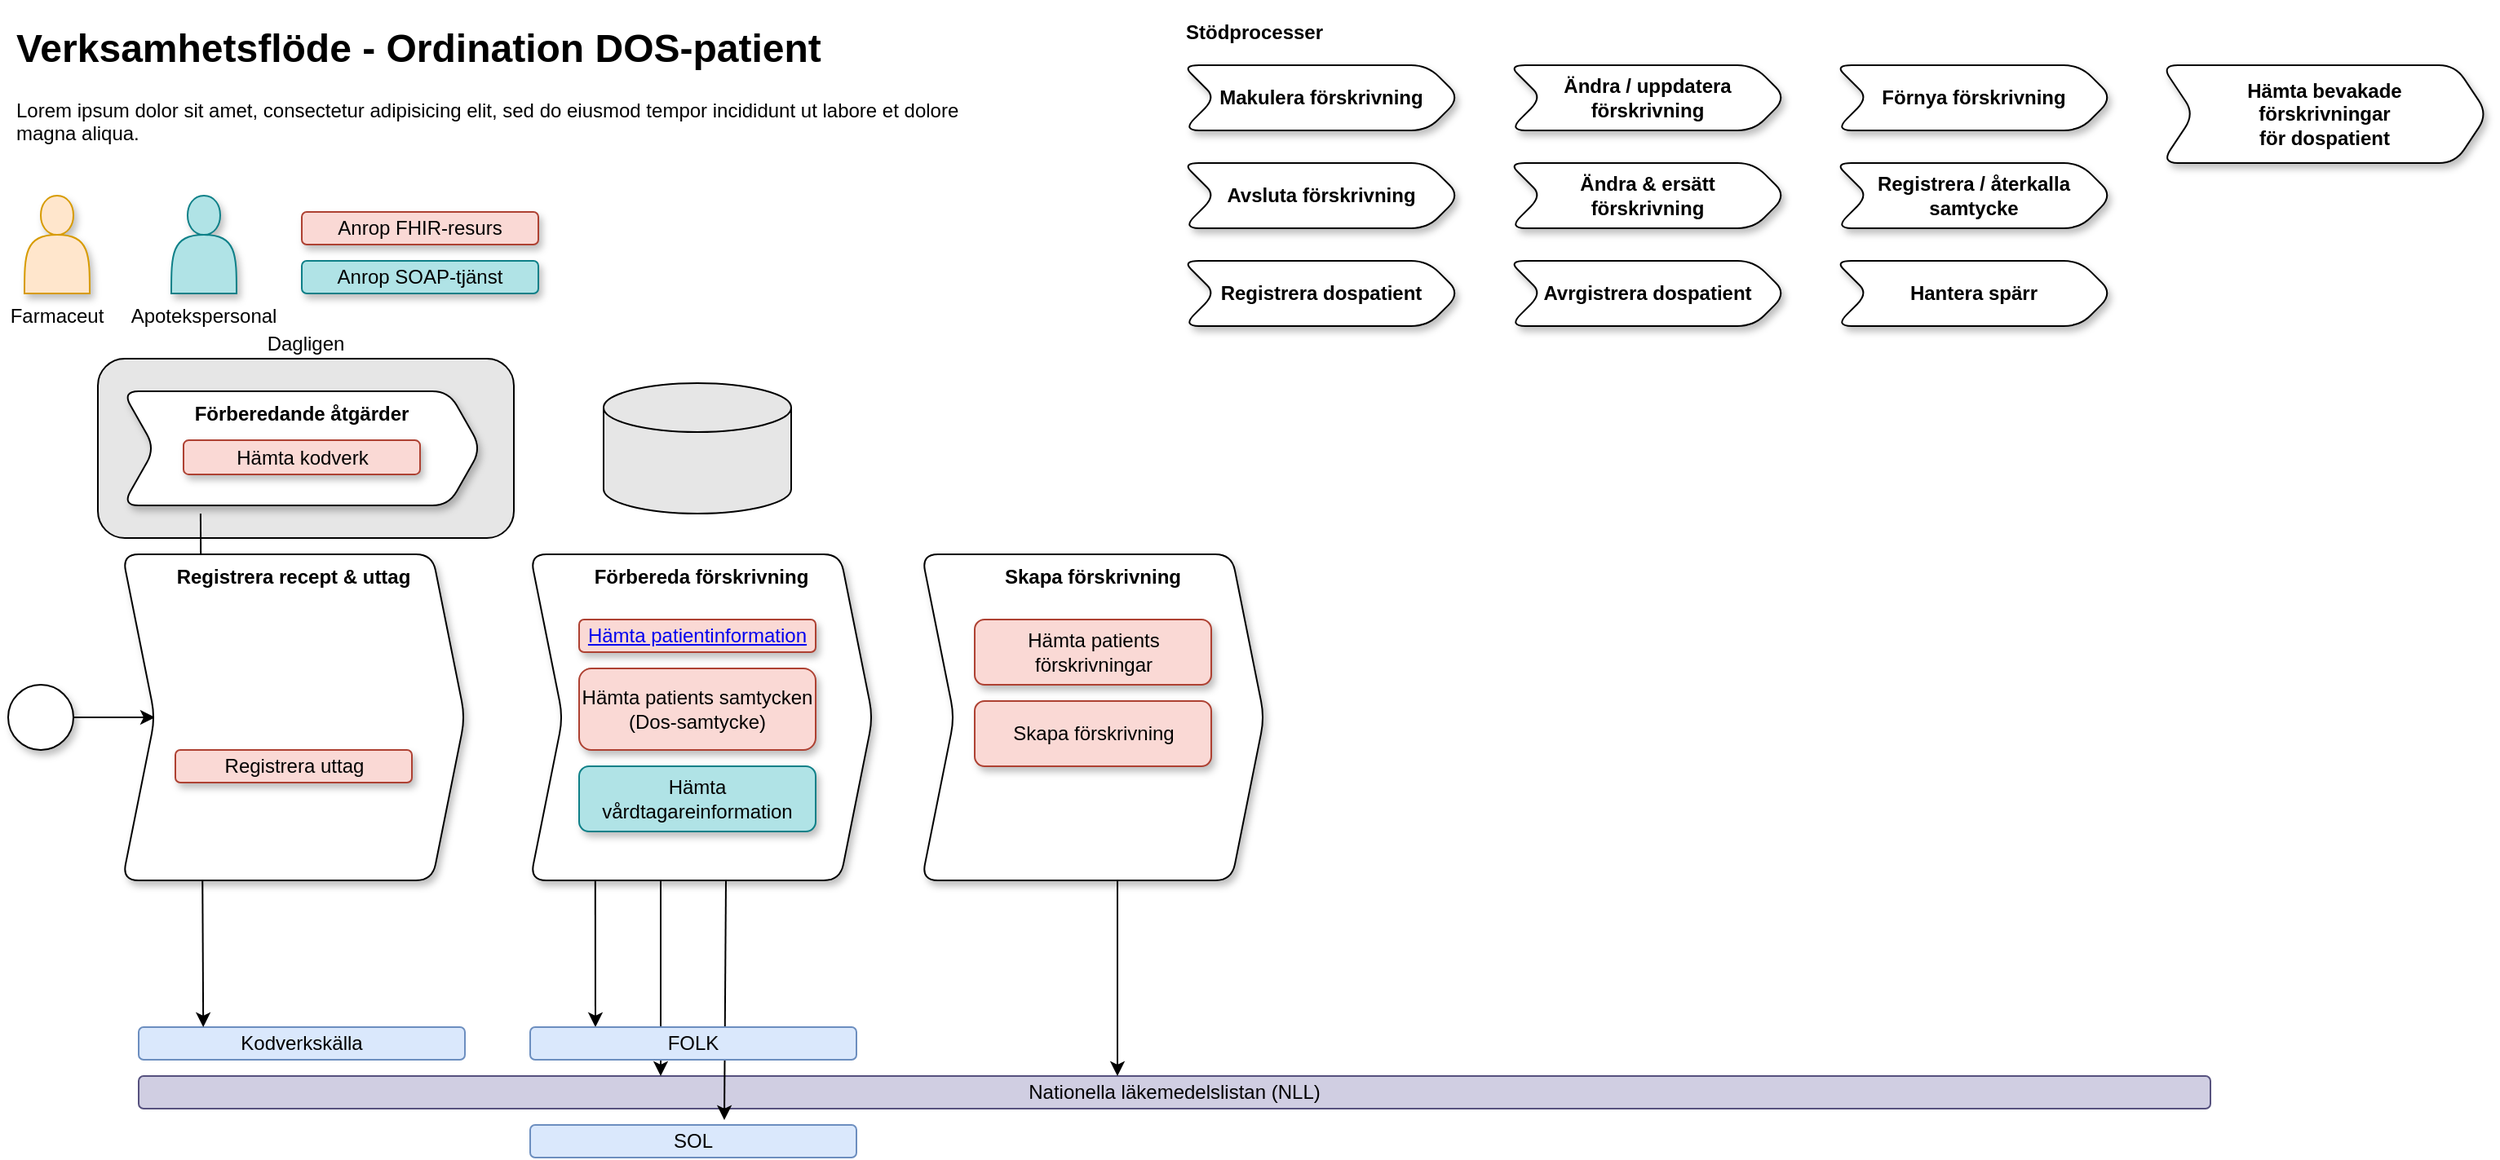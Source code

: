 <mxfile version="13.8.5" type="github">
  <diagram id="GABBl2dpVVqAl6sFdLsY" name="Page-1">
    <mxGraphModel dx="1865" dy="1918" grid="1" gridSize="10" guides="1" tooltips="1" connect="1" arrows="1" fold="1" page="1" pageScale="1" pageWidth="850" pageHeight="1100" math="0" shadow="0">
      <root>
        <mxCell id="0" />
        <mxCell id="1" parent="0" />
        <mxCell id="sEFjxK3mFK4mutGB9BbR-26" value="Skapa förskrivning" style="shape=step;perimeter=stepPerimeter;whiteSpace=wrap;html=1;fixedSize=1;rounded=1;shadow=1;fontStyle=1;horizontal=1;verticalAlign=top;" vertex="1" parent="1">
          <mxGeometry x="560" y="-760" width="210" height="200" as="geometry" />
        </mxCell>
        <mxCell id="sEFjxK3mFK4mutGB9BbR-44" value="&lt;div align=&quot;left&quot;&gt;Dagligen&lt;/div&gt;" style="rounded=1;whiteSpace=wrap;html=1;align=center;labelPosition=center;verticalLabelPosition=top;verticalAlign=bottom;fillColor=#E6E6E6;" vertex="1" parent="1">
          <mxGeometry x="55" y="-880" width="255" height="110" as="geometry" />
        </mxCell>
        <mxCell id="sEFjxK3mFK4mutGB9BbR-40" value="Förberedande åtgärder" style="shape=step;perimeter=stepPerimeter;whiteSpace=wrap;html=1;fixedSize=1;rounded=1;shadow=1;fontStyle=1;horizontal=1;verticalAlign=top;" vertex="1" parent="1">
          <mxGeometry x="70" y="-860" width="220" height="70" as="geometry" />
        </mxCell>
        <mxCell id="sEFjxK3mFK4mutGB9BbR-3" value="" style="endArrow=classic;html=1;strokeColor=#000000;fontSize=12;align=center;entryX=0;entryY=0.5;entryDx=0;entryDy=0;exitX=1;exitY=0.5;exitDx=0;exitDy=0;" edge="1" parent="1">
          <mxGeometry width="50" height="50" relative="1" as="geometry">
            <mxPoint x="40" y="-660" as="sourcePoint" />
            <mxPoint x="90" y="-660" as="targetPoint" />
          </mxGeometry>
        </mxCell>
        <mxCell id="sEFjxK3mFK4mutGB9BbR-5" value="&lt;h1&gt;Verksamhetsflöde - Ordination DOS-patient&lt;br&gt;&lt;/h1&gt;&lt;p&gt;Lorem ipsum dolor sit amet, consectetur adipisicing elit, sed do eiusmod tempor incididunt ut labore et dolore magna aliqua.&lt;/p&gt;" style="text;html=1;strokeColor=none;fillColor=none;spacing=5;spacingTop=-20;whiteSpace=wrap;overflow=hidden;rounded=0;shadow=1;fontSize=12;" vertex="1" parent="1">
          <mxGeometry y="-1090" width="600" height="120" as="geometry" />
        </mxCell>
        <mxCell id="sEFjxK3mFK4mutGB9BbR-6" value="Anrop SOAP-tjänst" style="rounded=1;whiteSpace=wrap;html=1;shadow=1;fontSize=12;fillColor=#b0e3e6;strokeColor=#0e8088;" vertex="1" parent="1">
          <mxGeometry x="180" y="-940" width="145" height="20" as="geometry" />
        </mxCell>
        <mxCell id="sEFjxK3mFK4mutGB9BbR-7" value="Anrop FHIR-resurs" style="rounded=1;whiteSpace=wrap;html=1;shadow=1;fontSize=12;fillColor=#fad9d5;strokeColor=#ae4132;" vertex="1" parent="1">
          <mxGeometry x="180" y="-970" width="145" height="20" as="geometry" />
        </mxCell>
        <mxCell id="sEFjxK3mFK4mutGB9BbR-8" value="Apotekspersonal" style="shape=actor;whiteSpace=wrap;html=1;rounded=1;shadow=1;labelPosition=center;verticalLabelPosition=bottom;align=center;verticalAlign=top;fillColor=#b0e3e6;strokeColor=#0e8088;" vertex="1" parent="1">
          <mxGeometry x="100" y="-980" width="40" height="60" as="geometry" />
        </mxCell>
        <mxCell id="sEFjxK3mFK4mutGB9BbR-9" value="Farmaceut" style="shape=actor;whiteSpace=wrap;html=1;rounded=1;shadow=1;labelPosition=center;verticalLabelPosition=bottom;align=center;verticalAlign=top;fillColor=#ffe6cc;strokeColor=#d79b00;" vertex="1" parent="1">
          <mxGeometry x="10" y="-980" width="40" height="60" as="geometry" />
        </mxCell>
        <mxCell id="sEFjxK3mFK4mutGB9BbR-10" value="&lt;b&gt;Stödprocesser&lt;/b&gt;" style="text;html=1;strokeColor=none;fillColor=none;align=left;verticalAlign=middle;whiteSpace=wrap;rounded=0;shadow=1;fontSize=12;" vertex="1" parent="1">
          <mxGeometry x="720" y="-1090" width="219" height="20" as="geometry" />
        </mxCell>
        <mxCell id="sEFjxK3mFK4mutGB9BbR-11" value="Ändra / uppdatera förskrivning" style="shape=step;perimeter=stepPerimeter;whiteSpace=wrap;html=1;fixedSize=1;rounded=1;shadow=1;fontStyle=1" vertex="1" parent="1">
          <mxGeometry x="920" y="-1060" width="170" height="40" as="geometry" />
        </mxCell>
        <mxCell id="sEFjxK3mFK4mutGB9BbR-13" value="" style="ellipse;whiteSpace=wrap;html=1;aspect=fixed;rounded=1;shadow=1;fontSize=12;" vertex="1" parent="1">
          <mxGeometry y="-680" width="40" height="40" as="geometry" />
        </mxCell>
        <UserObject label="Kodverkskälla" tooltip="Folkbokförda personer (FOLK)" id="sEFjxK3mFK4mutGB9BbR-14">
          <mxCell style="whiteSpace=wrap;html=1;fillColor=#dae8fc;strokeColor=#6c8ebf;rounded=1;" vertex="1" parent="1">
            <mxGeometry x="80" y="-470" width="200" height="20" as="geometry" />
          </mxCell>
        </UserObject>
        <mxCell id="sEFjxK3mFK4mutGB9BbR-15" value="Nationella läkemedelslistan (NLL)" style="whiteSpace=wrap;html=1;fillColor=#d0cee2;strokeColor=#56517e;rounded=1;" vertex="1" parent="1">
          <mxGeometry x="80" y="-440" width="1270" height="20" as="geometry" />
        </mxCell>
        <mxCell id="sEFjxK3mFK4mutGB9BbR-17" value="Förbereda förskrivning" style="shape=step;perimeter=stepPerimeter;whiteSpace=wrap;html=1;fixedSize=1;rounded=1;shadow=1;fontStyle=1;horizontal=1;verticalAlign=top;" vertex="1" parent="1">
          <mxGeometry x="320" y="-760" width="210" height="200" as="geometry" />
        </mxCell>
        <mxCell id="sEFjxK3mFK4mutGB9BbR-18" value="&lt;a href=&quot;null&quot;&gt;Hämta patientinformation&lt;/a&gt;" style="rounded=1;whiteSpace=wrap;html=1;shadow=1;fontSize=12;fillColor=#fad9d5;strokeColor=#ae4132;" vertex="1" parent="1">
          <mxGeometry x="350" y="-720" width="145" height="20" as="geometry" />
        </mxCell>
        <mxCell id="sEFjxK3mFK4mutGB9BbR-19" value="Hämta patients samtycken (Dos-samtycke)" style="rounded=1;whiteSpace=wrap;html=1;shadow=1;fontSize=12;fillColor=#fad9d5;strokeColor=#ae4132;" vertex="1" parent="1">
          <mxGeometry x="350" y="-690" width="145" height="50" as="geometry" />
        </mxCell>
        <mxCell id="sEFjxK3mFK4mutGB9BbR-22" value="Hämta patients förskrivningar" style="rounded=1;whiteSpace=wrap;html=1;shadow=1;fontSize=12;fillColor=#fad9d5;strokeColor=#ae4132;" vertex="1" parent="1">
          <mxGeometry x="592.5" y="-720" width="145" height="40" as="geometry" />
        </mxCell>
        <mxCell id="sEFjxK3mFK4mutGB9BbR-23" value="" style="endArrow=classic;html=1;horizontal=0;labelPosition=right;verticalLabelPosition=middle;align=left;verticalAlign=middle;" edge="1" parent="1">
          <mxGeometry x="0.938" relative="1" as="geometry">
            <mxPoint x="400" y="-560" as="sourcePoint" />
            <mxPoint x="400" y="-440" as="targetPoint" />
            <mxPoint as="offset" />
          </mxGeometry>
        </mxCell>
        <mxCell id="sEFjxK3mFK4mutGB9BbR-24" value="" style="endArrow=classic;html=1;exitX=0.19;exitY=1;exitDx=0;exitDy=0;horizontal=0;labelPosition=right;verticalLabelPosition=middle;align=left;verticalAlign=middle;exitPerimeter=0;" edge="1" parent="1">
          <mxGeometry x="0.938" relative="1" as="geometry">
            <mxPoint x="359.9" y="-560" as="sourcePoint" />
            <mxPoint x="360" y="-470" as="targetPoint" />
            <mxPoint as="offset" />
          </mxGeometry>
        </mxCell>
        <mxCell id="sEFjxK3mFK4mutGB9BbR-25" value="" style="endArrow=classic;html=1;horizontal=0;labelPosition=right;verticalLabelPosition=middle;align=left;verticalAlign=middle;entryX=0.595;entryY=-0.15;entryDx=0;entryDy=0;entryPerimeter=0;" edge="1" parent="1" target="sEFjxK3mFK4mutGB9BbR-47">
          <mxGeometry x="0.938" relative="1" as="geometry">
            <mxPoint x="440" y="-560" as="sourcePoint" />
            <mxPoint x="440" y="-440" as="targetPoint" />
            <mxPoint as="offset" />
          </mxGeometry>
        </mxCell>
        <mxCell id="sEFjxK3mFK4mutGB9BbR-29" value="Skapa förskrivning" style="rounded=1;whiteSpace=wrap;html=1;shadow=1;fontSize=12;fillColor=#fad9d5;strokeColor=#ae4132;" vertex="1" parent="1">
          <mxGeometry x="592.5" y="-670" width="145" height="40" as="geometry" />
        </mxCell>
        <mxCell id="sEFjxK3mFK4mutGB9BbR-30" value="Registrera dospatient" style="shape=step;perimeter=stepPerimeter;whiteSpace=wrap;html=1;fixedSize=1;rounded=1;shadow=1;fontStyle=1" vertex="1" parent="1">
          <mxGeometry x="720" y="-940" width="170" height="40" as="geometry" />
        </mxCell>
        <mxCell id="sEFjxK3mFK4mutGB9BbR-31" value="Makulera förskrivning" style="shape=step;perimeter=stepPerimeter;whiteSpace=wrap;html=1;fixedSize=1;rounded=1;shadow=1;fontStyle=1" vertex="1" parent="1">
          <mxGeometry x="720" y="-1060" width="170" height="40" as="geometry" />
        </mxCell>
        <mxCell id="sEFjxK3mFK4mutGB9BbR-32" value="&lt;div&gt;Ändra &amp;amp; ersätt &lt;br&gt;&lt;/div&gt;&lt;div&gt;förskrivning&lt;/div&gt;" style="shape=step;perimeter=stepPerimeter;whiteSpace=wrap;html=1;fixedSize=1;rounded=1;shadow=1;fontStyle=1" vertex="1" parent="1">
          <mxGeometry x="920" y="-1000" width="170" height="40" as="geometry" />
        </mxCell>
        <mxCell id="sEFjxK3mFK4mutGB9BbR-33" value="Förnya förskrivning" style="shape=step;perimeter=stepPerimeter;whiteSpace=wrap;html=1;fixedSize=1;rounded=1;shadow=1;fontStyle=1" vertex="1" parent="1">
          <mxGeometry x="1120" y="-1060" width="170" height="40" as="geometry" />
        </mxCell>
        <mxCell id="sEFjxK3mFK4mutGB9BbR-34" value="Registrera / återkalla samtycke" style="shape=step;perimeter=stepPerimeter;whiteSpace=wrap;html=1;fixedSize=1;rounded=1;shadow=1;fontStyle=1" vertex="1" parent="1">
          <mxGeometry x="1120" y="-1000" width="170" height="40" as="geometry" />
        </mxCell>
        <mxCell id="sEFjxK3mFK4mutGB9BbR-35" value="&lt;div&gt;Hämta bevakade&lt;/div&gt;&lt;div&gt;förskrivningar&lt;/div&gt; för dospatient" style="shape=step;perimeter=stepPerimeter;whiteSpace=wrap;html=1;fixedSize=1;rounded=1;shadow=1;fontStyle=1" vertex="1" parent="1">
          <mxGeometry x="1320" y="-1060" width="200" height="60" as="geometry" />
        </mxCell>
        <mxCell id="sEFjxK3mFK4mutGB9BbR-36" value="Hantera spärr" style="shape=step;perimeter=stepPerimeter;whiteSpace=wrap;html=1;fixedSize=1;rounded=1;shadow=1;fontStyle=1" vertex="1" parent="1">
          <mxGeometry x="1120" y="-940" width="170" height="40" as="geometry" />
        </mxCell>
        <mxCell id="sEFjxK3mFK4mutGB9BbR-37" value="Avsluta förskrivning" style="shape=step;perimeter=stepPerimeter;whiteSpace=wrap;html=1;fixedSize=1;rounded=1;shadow=1;fontStyle=1" vertex="1" parent="1">
          <mxGeometry x="720" y="-1000" width="170" height="40" as="geometry" />
        </mxCell>
        <mxCell id="sEFjxK3mFK4mutGB9BbR-38" value="Avrgistrera dospatient" style="shape=step;perimeter=stepPerimeter;whiteSpace=wrap;html=1;fixedSize=1;rounded=1;shadow=1;fontStyle=1" vertex="1" parent="1">
          <mxGeometry x="920" y="-940" width="170" height="40" as="geometry" />
        </mxCell>
        <mxCell id="sEFjxK3mFK4mutGB9BbR-39" value="Hämta kodverk" style="rounded=1;whiteSpace=wrap;html=1;shadow=1;fontSize=12;fillColor=#fad9d5;strokeColor=#ae4132;" vertex="1" parent="1">
          <mxGeometry x="107.5" y="-830" width="145" height="21" as="geometry" />
        </mxCell>
        <UserObject label="FOLK" tooltip="Folkbokförda personer (FOLK)" id="sEFjxK3mFK4mutGB9BbR-41">
          <mxCell style="whiteSpace=wrap;html=1;fillColor=#dae8fc;strokeColor=#6c8ebf;rounded=1;" vertex="1" parent="1">
            <mxGeometry x="320" y="-470" width="200" height="20" as="geometry" />
          </mxCell>
        </UserObject>
        <mxCell id="sEFjxK3mFK4mutGB9BbR-42" value="" style="endArrow=classic;html=1;exitX=0.218;exitY=1.071;exitDx=0;exitDy=0;horizontal=0;labelPosition=right;verticalLabelPosition=middle;align=left;verticalAlign=middle;exitPerimeter=0;" edge="1" parent="1" source="sEFjxK3mFK4mutGB9BbR-40">
          <mxGeometry x="0.938" relative="1" as="geometry">
            <mxPoint x="119.5" y="-560" as="sourcePoint" />
            <mxPoint x="119.6" y="-470" as="targetPoint" />
            <mxPoint as="offset" />
          </mxGeometry>
        </mxCell>
        <mxCell id="sEFjxK3mFK4mutGB9BbR-1" value="&lt;a href=&quot;null&quot;&gt;Hämta patientinformation&lt;/a&gt;" style="rounded=1;whiteSpace=wrap;html=1;shadow=1;fontSize=12;fillColor=#fad9d5;strokeColor=#ae4132;" vertex="1" parent="1">
          <mxGeometry x="102.5" y="-700" width="145" height="20" as="geometry" />
        </mxCell>
        <mxCell id="sEFjxK3mFK4mutGB9BbR-2" value="Registrera förskrivning" style="rounded=1;whiteSpace=wrap;html=1;shadow=1;fontSize=12;fillColor=#fad9d5;strokeColor=#ae4132;" vertex="1" parent="1">
          <mxGeometry x="102.5" y="-670" width="145" height="20" as="geometry" />
        </mxCell>
        <mxCell id="sEFjxK3mFK4mutGB9BbR-4" value="Registrera uttag" style="rounded=1;whiteSpace=wrap;html=1;shadow=1;fontSize=12;fillColor=#fad9d5;strokeColor=#ae4132;" vertex="1" parent="1">
          <mxGeometry x="102.5" y="-640" width="145" height="20" as="geometry" />
        </mxCell>
        <mxCell id="sEFjxK3mFK4mutGB9BbR-12" value="Registrera recept &amp;amp; uttag" style="shape=step;perimeter=stepPerimeter;whiteSpace=wrap;html=1;fixedSize=1;rounded=1;shadow=1;fontStyle=1;horizontal=1;verticalAlign=top;" vertex="1" parent="1">
          <mxGeometry x="70" y="-760" width="210" height="200" as="geometry" />
        </mxCell>
        <mxCell id="sEFjxK3mFK4mutGB9BbR-16" value="Registrera uttag" style="rounded=1;whiteSpace=wrap;html=1;shadow=1;fontSize=12;fillColor=#fad9d5;strokeColor=#ae4132;" vertex="1" parent="1">
          <mxGeometry x="102.5" y="-640" width="145" height="20" as="geometry" />
        </mxCell>
        <mxCell id="sEFjxK3mFK4mutGB9BbR-43" value="" style="endArrow=classic;html=1;horizontal=0;labelPosition=right;verticalLabelPosition=middle;align=left;verticalAlign=middle;" edge="1" parent="1">
          <mxGeometry x="0.938" relative="1" as="geometry">
            <mxPoint x="680" y="-560" as="sourcePoint" />
            <mxPoint x="680" y="-440" as="targetPoint" />
            <mxPoint as="offset" />
          </mxGeometry>
        </mxCell>
        <mxCell id="sEFjxK3mFK4mutGB9BbR-45" value="" style="shape=cylinder3;whiteSpace=wrap;html=1;boundedLbl=1;backgroundOutline=1;size=15;fillColor=#E6E6E6;" vertex="1" parent="1">
          <mxGeometry x="365" y="-865" width="115" height="80" as="geometry" />
        </mxCell>
        <mxCell id="sEFjxK3mFK4mutGB9BbR-46" value="Hämta vårdtagareinformation" style="rounded=1;whiteSpace=wrap;html=1;shadow=1;fontSize=12;fillColor=#b0e3e6;strokeColor=#0e8088;" vertex="1" parent="1">
          <mxGeometry x="350" y="-630" width="145" height="40" as="geometry" />
        </mxCell>
        <UserObject label="SOL" tooltip="Folkbokförda personer (FOLK)" id="sEFjxK3mFK4mutGB9BbR-47">
          <mxCell style="whiteSpace=wrap;html=1;fillColor=#dae8fc;strokeColor=#6c8ebf;rounded=1;" vertex="1" parent="1">
            <mxGeometry x="320" y="-410" width="200" height="20" as="geometry" />
          </mxCell>
        </UserObject>
      </root>
    </mxGraphModel>
  </diagram>
</mxfile>
